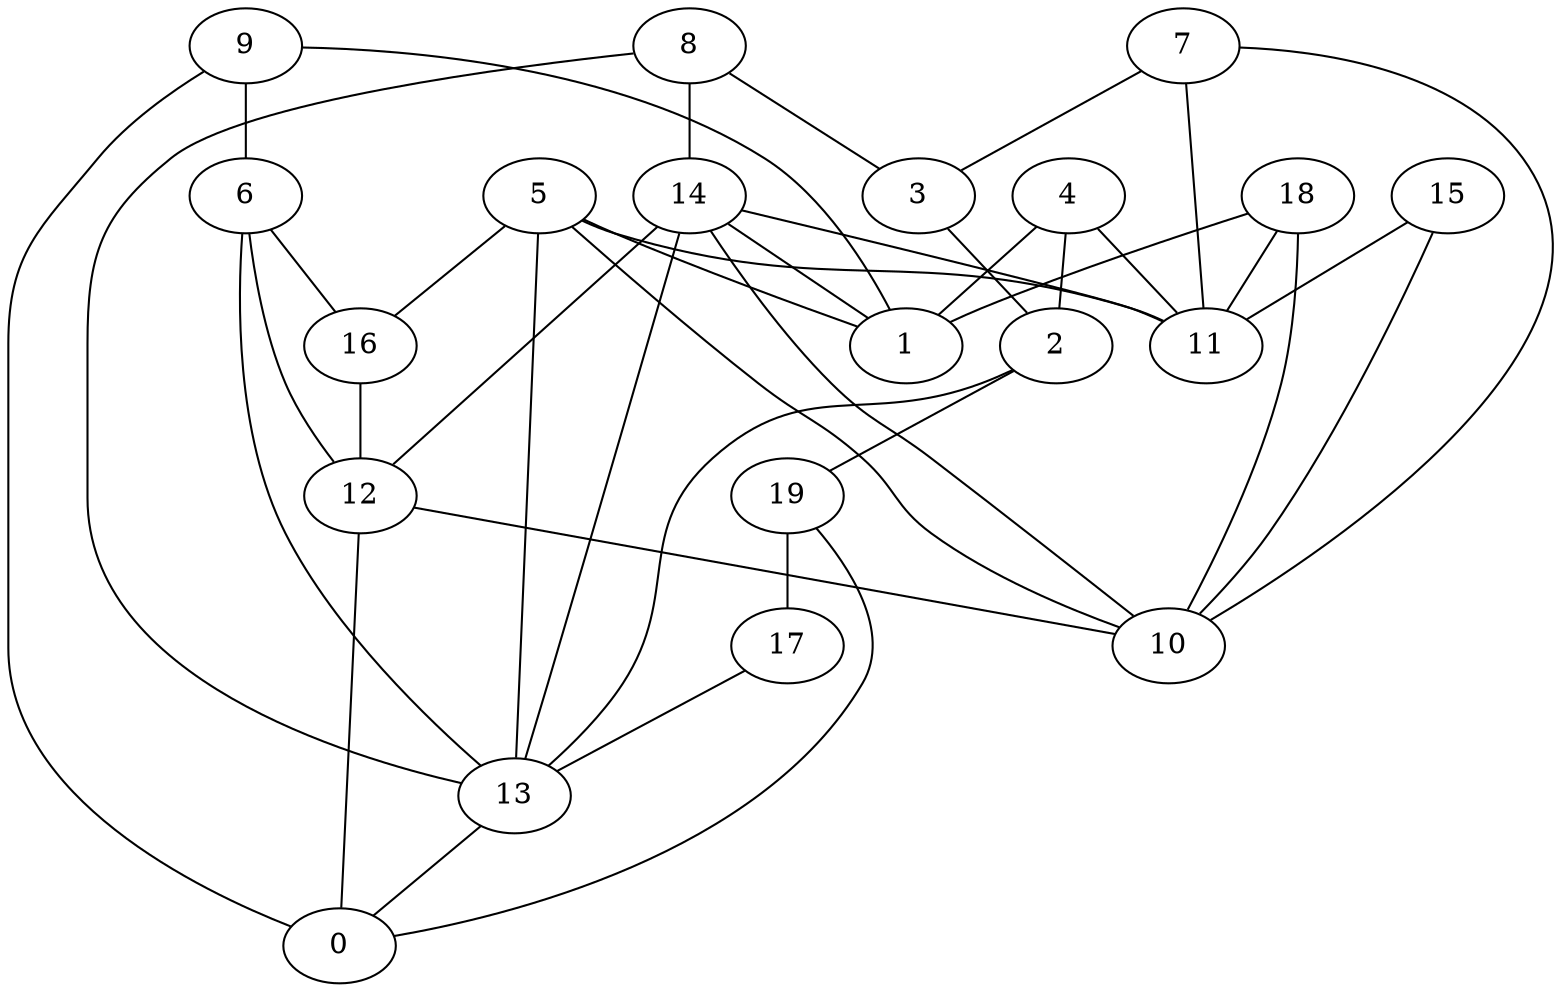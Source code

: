 digraph GG_graph {

subgraph G_graph {
edge [color = black]
"2" -> "19" [dir = none]
"2" -> "13" [dir = none]
"19" -> "17" [dir = none]
"19" -> "0" [dir = none]
"6" -> "16" [dir = none]
"6" -> "12" [dir = none]
"6" -> "13" [dir = none]
"4" -> "11" [dir = none]
"4" -> "2" [dir = none]
"4" -> "1" [dir = none]
"5" -> "1" [dir = none]
"5" -> "11" [dir = none]
"5" -> "10" [dir = none]
"5" -> "13" [dir = none]
"9" -> "0" [dir = none]
"9" -> "1" [dir = none]
"9" -> "6" [dir = none]
"8" -> "14" [dir = none]
"8" -> "13" [dir = none]
"8" -> "3" [dir = none]
"3" -> "2" [dir = none]
"16" -> "12" [dir = none]
"12" -> "10" [dir = none]
"12" -> "0" [dir = none]
"18" -> "10" [dir = none]
"18" -> "11" [dir = none]
"15" -> "10" [dir = none]
"15" -> "11" [dir = none]
"13" -> "0" [dir = none]
"17" -> "13" [dir = none]
"7" -> "3" [dir = none]
"7" -> "11" [dir = none]
"7" -> "10" [dir = none]
"14" -> "1" [dir = none]
"14" -> "11" [dir = none]
"14" -> "12" [dir = none]
"14" -> "13" [dir = none]
"14" -> "10" [dir = none]
"5" -> "16" [dir = none]
"18" -> "1" [dir = none]
}

}
